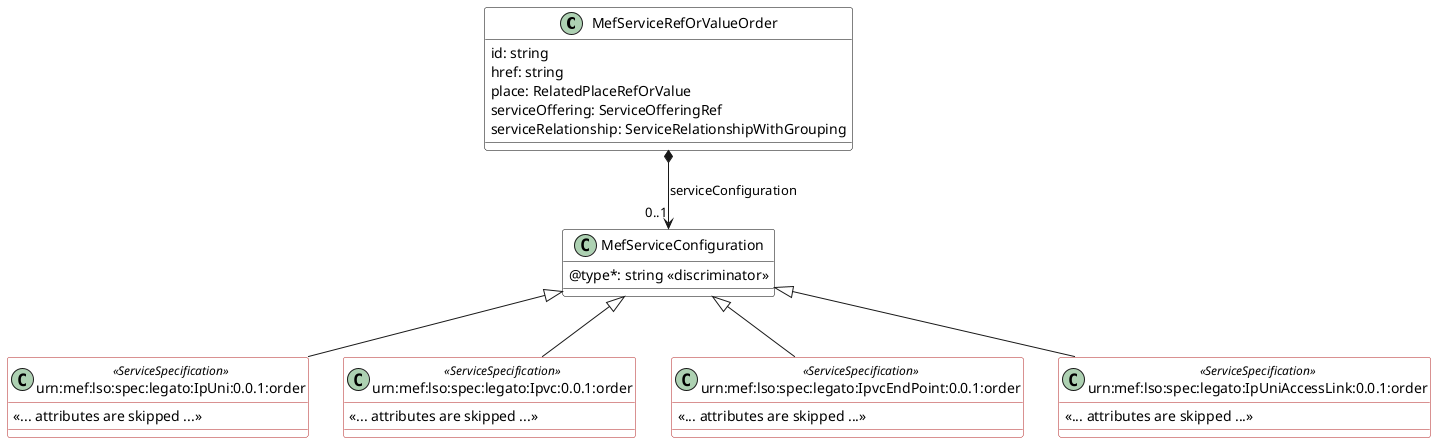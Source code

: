 @startuml
skinparam {
    ClassBackgroundColor White
    ClassBorderColor Black
    ClassBorderColor<<ServiceSpecification>> FireBrick
}
set namespaceSeparator none

class MefServiceRefOrValueOrder{

    id: string 
    href: string 
    place: RelatedPlaceRefOrValue
    serviceOffering: ServiceOfferingRef
    serviceRelationship: ServiceRelationshipWithGrouping
   
}


class MefServiceConfiguration {
    @type*: string <<discriminator>>
}


MefServiceRefOrValueOrder *-->"0..1" MefServiceConfiguration : serviceConfiguration

class urn:mef:lso:spec:legato:IpUni:0.0.1:order <<ServiceSpecification>> {

    <<... attributes are skipped ...>>
}
MefServiceConfiguration <|-- "urn:mef:lso:spec:legato:IpUni:0.0.1:order"


class urn:mef:lso:spec:legato:Ipvc:0.0.1:order <<ServiceSpecification>> {

    <<... attributes are skipped ...>>
}
MefServiceConfiguration <|-- "urn:mef:lso:spec:legato:Ipvc:0.0.1:order"

class urn:mef:lso:spec:legato:IpvcEndPoint:0.0.1:order <<ServiceSpecification>> {

    <<... attributes are skipped ...>>
}
MefServiceConfiguration <|-- "urn:mef:lso:spec:legato:IpvcEndPoint:0.0.1:order"

class urn:mef:lso:spec:legato:IpUniAccessLink:0.0.1:order <<ServiceSpecification>> {

    <<... attributes are skipped ...>>
}
MefServiceConfiguration <|-- "urn:mef:lso:spec:legato:IpUniAccessLink:0.0.1:order"


@enduml
